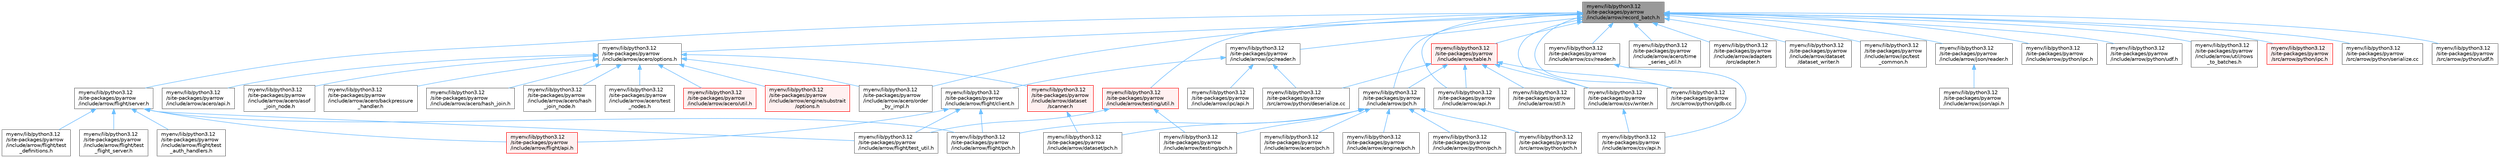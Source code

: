 digraph "myenv/lib/python3.12/site-packages/pyarrow/include/arrow/record_batch.h"
{
 // LATEX_PDF_SIZE
  bgcolor="transparent";
  edge [fontname=Helvetica,fontsize=10,labelfontname=Helvetica,labelfontsize=10];
  node [fontname=Helvetica,fontsize=10,shape=box,height=0.2,width=0.4];
  Node1 [id="Node000001",label="myenv/lib/python3.12\l/site-packages/pyarrow\l/include/arrow/record_batch.h",height=0.2,width=0.4,color="gray40", fillcolor="grey60", style="filled", fontcolor="black",tooltip=" "];
  Node1 -> Node2 [id="edge1_Node000001_Node000002",dir="back",color="steelblue1",style="solid",tooltip=" "];
  Node2 [id="Node000002",label="myenv/lib/python3.12\l/site-packages/pyarrow\l/include/arrow/acero/options.h",height=0.2,width=0.4,color="grey40", fillcolor="white", style="filled",URL="$acero_2options_8h.html",tooltip=" "];
  Node2 -> Node3 [id="edge2_Node000002_Node000003",dir="back",color="steelblue1",style="solid",tooltip=" "];
  Node3 [id="Node000003",label="myenv/lib/python3.12\l/site-packages/pyarrow\l/include/arrow/acero/api.h",height=0.2,width=0.4,color="grey40", fillcolor="white", style="filled",URL="$include_2arrow_2acero_2api_8h.html",tooltip=" "];
  Node2 -> Node4 [id="edge3_Node000002_Node000004",dir="back",color="steelblue1",style="solid",tooltip=" "];
  Node4 [id="Node000004",label="myenv/lib/python3.12\l/site-packages/pyarrow\l/include/arrow/acero/asof\l_join_node.h",height=0.2,width=0.4,color="grey40", fillcolor="white", style="filled",URL="$asof__join__node_8h.html",tooltip=" "];
  Node2 -> Node5 [id="edge4_Node000002_Node000005",dir="back",color="steelblue1",style="solid",tooltip=" "];
  Node5 [id="Node000005",label="myenv/lib/python3.12\l/site-packages/pyarrow\l/include/arrow/acero/backpressure\l_handler.h",height=0.2,width=0.4,color="grey40", fillcolor="white", style="filled",URL="$backpressure__handler_8h.html",tooltip=" "];
  Node2 -> Node6 [id="edge5_Node000002_Node000006",dir="back",color="steelblue1",style="solid",tooltip=" "];
  Node6 [id="Node000006",label="myenv/lib/python3.12\l/site-packages/pyarrow\l/include/arrow/acero/hash_join.h",height=0.2,width=0.4,color="grey40", fillcolor="white", style="filled",URL="$hash__join_8h.html",tooltip=" "];
  Node2 -> Node7 [id="edge6_Node000002_Node000007",dir="back",color="steelblue1",style="solid",tooltip=" "];
  Node7 [id="Node000007",label="myenv/lib/python3.12\l/site-packages/pyarrow\l/include/arrow/acero/hash\l_join_node.h",height=0.2,width=0.4,color="grey40", fillcolor="white", style="filled",URL="$hash__join__node_8h.html",tooltip=" "];
  Node2 -> Node8 [id="edge7_Node000002_Node000008",dir="back",color="steelblue1",style="solid",tooltip=" "];
  Node8 [id="Node000008",label="myenv/lib/python3.12\l/site-packages/pyarrow\l/include/arrow/acero/order\l_by_impl.h",height=0.2,width=0.4,color="grey40", fillcolor="white", style="filled",URL="$order__by__impl_8h.html",tooltip=" "];
  Node2 -> Node9 [id="edge8_Node000002_Node000009",dir="back",color="steelblue1",style="solid",tooltip=" "];
  Node9 [id="Node000009",label="myenv/lib/python3.12\l/site-packages/pyarrow\l/include/arrow/acero/test\l_nodes.h",height=0.2,width=0.4,color="grey40", fillcolor="white", style="filled",URL="$test__nodes_8h.html",tooltip=" "];
  Node2 -> Node10 [id="edge9_Node000002_Node000010",dir="back",color="steelblue1",style="solid",tooltip=" "];
  Node10 [id="Node000010",label="myenv/lib/python3.12\l/site-packages/pyarrow\l/include/arrow/acero/util.h",height=0.2,width=0.4,color="red", fillcolor="#FFF0F0", style="filled",URL="$acero_2util_8h.html",tooltip=" "];
  Node2 -> Node15 [id="edge10_Node000002_Node000015",dir="back",color="steelblue1",style="solid",tooltip=" "];
  Node15 [id="Node000015",label="myenv/lib/python3.12\l/site-packages/pyarrow\l/include/arrow/dataset\l/scanner.h",height=0.2,width=0.4,color="red", fillcolor="#FFF0F0", style="filled",URL="$scanner_8h.html",tooltip=" "];
  Node15 -> Node24 [id="edge11_Node000015_Node000024",dir="back",color="steelblue1",style="solid",tooltip=" "];
  Node24 [id="Node000024",label="myenv/lib/python3.12\l/site-packages/pyarrow\l/include/arrow/dataset/pch.h",height=0.2,width=0.4,color="grey40", fillcolor="white", style="filled",URL="$include_2arrow_2dataset_2pch_8h.html",tooltip=" "];
  Node2 -> Node25 [id="edge12_Node000002_Node000025",dir="back",color="steelblue1",style="solid",tooltip=" "];
  Node25 [id="Node000025",label="myenv/lib/python3.12\l/site-packages/pyarrow\l/include/arrow/engine/substrait\l/options.h",height=0.2,width=0.4,color="red", fillcolor="#FFF0F0", style="filled",URL="$engine_2substrait_2options_8h.html",tooltip=" "];
  Node1 -> Node8 [id="edge13_Node000001_Node000008",dir="back",color="steelblue1",style="solid",tooltip=" "];
  Node1 -> Node30 [id="edge14_Node000001_Node000030",dir="back",color="steelblue1",style="solid",tooltip=" "];
  Node30 [id="Node000030",label="myenv/lib/python3.12\l/site-packages/pyarrow\l/include/arrow/acero/time\l_series_util.h",height=0.2,width=0.4,color="grey40", fillcolor="white", style="filled",URL="$time__series__util_8h.html",tooltip=" "];
  Node1 -> Node31 [id="edge15_Node000001_Node000031",dir="back",color="steelblue1",style="solid",tooltip=" "];
  Node31 [id="Node000031",label="myenv/lib/python3.12\l/site-packages/pyarrow\l/include/arrow/adapters\l/orc/adapter.h",height=0.2,width=0.4,color="grey40", fillcolor="white", style="filled",URL="$adapter_8h.html",tooltip=" "];
  Node1 -> Node32 [id="edge16_Node000001_Node000032",dir="back",color="steelblue1",style="solid",tooltip=" "];
  Node32 [id="Node000032",label="myenv/lib/python3.12\l/site-packages/pyarrow\l/include/arrow/api.h",height=0.2,width=0.4,color="grey40", fillcolor="white", style="filled",URL="$include_2arrow_2api_8h.html",tooltip=" "];
  Node1 -> Node33 [id="edge17_Node000001_Node000033",dir="back",color="steelblue1",style="solid",tooltip=" "];
  Node33 [id="Node000033",label="myenv/lib/python3.12\l/site-packages/pyarrow\l/include/arrow/csv/reader.h",height=0.2,width=0.4,color="grey40", fillcolor="white", style="filled",URL="$arrow_2csv_2reader_8h.html",tooltip=" "];
  Node33 -> Node34 [id="edge18_Node000033_Node000034",dir="back",color="steelblue1",style="solid",tooltip=" "];
  Node34 [id="Node000034",label="myenv/lib/python3.12\l/site-packages/pyarrow\l/include/arrow/csv/api.h",height=0.2,width=0.4,color="grey40", fillcolor="white", style="filled",URL="$include_2arrow_2csv_2api_8h.html",tooltip=" "];
  Node1 -> Node35 [id="edge19_Node000001_Node000035",dir="back",color="steelblue1",style="solid",tooltip=" "];
  Node35 [id="Node000035",label="myenv/lib/python3.12\l/site-packages/pyarrow\l/include/arrow/csv/writer.h",height=0.2,width=0.4,color="grey40", fillcolor="white", style="filled",URL="$arrow_2csv_2writer_8h.html",tooltip=" "];
  Node35 -> Node34 [id="edge20_Node000035_Node000034",dir="back",color="steelblue1",style="solid",tooltip=" "];
  Node1 -> Node18 [id="edge21_Node000001_Node000018",dir="back",color="steelblue1",style="solid",tooltip=" "];
  Node18 [id="Node000018",label="myenv/lib/python3.12\l/site-packages/pyarrow\l/include/arrow/dataset\l/dataset_writer.h",height=0.2,width=0.4,color="grey40", fillcolor="white", style="filled",URL="$dataset__writer_8h.html",tooltip=" "];
  Node1 -> Node36 [id="edge22_Node000001_Node000036",dir="back",color="steelblue1",style="solid",tooltip=" "];
  Node36 [id="Node000036",label="myenv/lib/python3.12\l/site-packages/pyarrow\l/include/arrow/flight/server.h",height=0.2,width=0.4,color="grey40", fillcolor="white", style="filled",URL="$server_8h.html",tooltip=" "];
  Node36 -> Node37 [id="edge23_Node000036_Node000037",dir="back",color="steelblue1",style="solid",tooltip=" "];
  Node37 [id="Node000037",label="myenv/lib/python3.12\l/site-packages/pyarrow\l/include/arrow/flight/api.h",height=0.2,width=0.4,color="red", fillcolor="#FFF0F0", style="filled",URL="$include_2arrow_2flight_2api_8h.html",tooltip=" "];
  Node36 -> Node40 [id="edge24_Node000036_Node000040",dir="back",color="steelblue1",style="solid",tooltip=" "];
  Node40 [id="Node000040",label="myenv/lib/python3.12\l/site-packages/pyarrow\l/include/arrow/flight/pch.h",height=0.2,width=0.4,color="grey40", fillcolor="white", style="filled",URL="$include_2arrow_2flight_2pch_8h.html",tooltip=" "];
  Node36 -> Node41 [id="edge25_Node000036_Node000041",dir="back",color="steelblue1",style="solid",tooltip=" "];
  Node41 [id="Node000041",label="myenv/lib/python3.12\l/site-packages/pyarrow\l/include/arrow/flight/test\l_auth_handlers.h",height=0.2,width=0.4,color="grey40", fillcolor="white", style="filled",URL="$test__auth__handlers_8h.html",tooltip=" "];
  Node36 -> Node42 [id="edge26_Node000036_Node000042",dir="back",color="steelblue1",style="solid",tooltip=" "];
  Node42 [id="Node000042",label="myenv/lib/python3.12\l/site-packages/pyarrow\l/include/arrow/flight/test\l_definitions.h",height=0.2,width=0.4,color="grey40", fillcolor="white", style="filled",URL="$test__definitions_8h.html",tooltip=" "];
  Node36 -> Node43 [id="edge27_Node000036_Node000043",dir="back",color="steelblue1",style="solid",tooltip=" "];
  Node43 [id="Node000043",label="myenv/lib/python3.12\l/site-packages/pyarrow\l/include/arrow/flight/test\l_flight_server.h",height=0.2,width=0.4,color="grey40", fillcolor="white", style="filled",URL="$test__flight__server_8h.html",tooltip=" "];
  Node36 -> Node44 [id="edge28_Node000036_Node000044",dir="back",color="steelblue1",style="solid",tooltip=" "];
  Node44 [id="Node000044",label="myenv/lib/python3.12\l/site-packages/pyarrow\l/include/arrow/flight/test_util.h",height=0.2,width=0.4,color="grey40", fillcolor="white", style="filled",URL="$arrow_2flight_2test__util_8h.html",tooltip=" "];
  Node1 -> Node45 [id="edge29_Node000001_Node000045",dir="back",color="steelblue1",style="solid",tooltip=" "];
  Node45 [id="Node000045",label="myenv/lib/python3.12\l/site-packages/pyarrow\l/include/arrow/ipc/reader.h",height=0.2,width=0.4,color="grey40", fillcolor="white", style="filled",URL="$arrow_2ipc_2reader_8h.html",tooltip=" "];
  Node45 -> Node46 [id="edge30_Node000045_Node000046",dir="back",color="steelblue1",style="solid",tooltip=" "];
  Node46 [id="Node000046",label="myenv/lib/python3.12\l/site-packages/pyarrow\l/include/arrow/flight/client.h",height=0.2,width=0.4,color="grey40", fillcolor="white", style="filled",URL="$client_8h.html",tooltip=" "];
  Node46 -> Node37 [id="edge31_Node000046_Node000037",dir="back",color="steelblue1",style="solid",tooltip=" "];
  Node46 -> Node40 [id="edge32_Node000046_Node000040",dir="back",color="steelblue1",style="solid",tooltip=" "];
  Node46 -> Node44 [id="edge33_Node000046_Node000044",dir="back",color="steelblue1",style="solid",tooltip=" "];
  Node45 -> Node47 [id="edge34_Node000045_Node000047",dir="back",color="steelblue1",style="solid",tooltip=" "];
  Node47 [id="Node000047",label="myenv/lib/python3.12\l/site-packages/pyarrow\l/include/arrow/ipc/api.h",height=0.2,width=0.4,color="grey40", fillcolor="white", style="filled",URL="$include_2arrow_2ipc_2api_8h.html",tooltip=" "];
  Node45 -> Node48 [id="edge35_Node000045_Node000048",dir="back",color="steelblue1",style="solid",tooltip=" "];
  Node48 [id="Node000048",label="myenv/lib/python3.12\l/site-packages/pyarrow\l/src/arrow/python/deserialize.cc",height=0.2,width=0.4,color="grey40", fillcolor="white", style="filled",URL="$deserialize_8cc.html",tooltip=" "];
  Node1 -> Node49 [id="edge36_Node000001_Node000049",dir="back",color="steelblue1",style="solid",tooltip=" "];
  Node49 [id="Node000049",label="myenv/lib/python3.12\l/site-packages/pyarrow\l/include/arrow/ipc/test\l_common.h",height=0.2,width=0.4,color="grey40", fillcolor="white", style="filled",URL="$ipc_2test__common_8h.html",tooltip=" "];
  Node1 -> Node50 [id="edge37_Node000001_Node000050",dir="back",color="steelblue1",style="solid",tooltip=" "];
  Node50 [id="Node000050",label="myenv/lib/python3.12\l/site-packages/pyarrow\l/include/arrow/json/reader.h",height=0.2,width=0.4,color="grey40", fillcolor="white", style="filled",URL="$arrow_2json_2reader_8h.html",tooltip=" "];
  Node50 -> Node51 [id="edge38_Node000050_Node000051",dir="back",color="steelblue1",style="solid",tooltip=" "];
  Node51 [id="Node000051",label="myenv/lib/python3.12\l/site-packages/pyarrow\l/include/arrow/json/api.h",height=0.2,width=0.4,color="grey40", fillcolor="white", style="filled",URL="$include_2arrow_2json_2api_8h.html",tooltip=" "];
  Node1 -> Node52 [id="edge39_Node000001_Node000052",dir="back",color="steelblue1",style="solid",tooltip=" "];
  Node52 [id="Node000052",label="myenv/lib/python3.12\l/site-packages/pyarrow\l/include/arrow/pch.h",height=0.2,width=0.4,color="grey40", fillcolor="white", style="filled",URL="$include_2arrow_2pch_8h.html",tooltip=" "];
  Node52 -> Node53 [id="edge40_Node000052_Node000053",dir="back",color="steelblue1",style="solid",tooltip=" "];
  Node53 [id="Node000053",label="myenv/lib/python3.12\l/site-packages/pyarrow\l/include/arrow/acero/pch.h",height=0.2,width=0.4,color="grey40", fillcolor="white", style="filled",URL="$include_2arrow_2acero_2pch_8h.html",tooltip=" "];
  Node52 -> Node24 [id="edge41_Node000052_Node000024",dir="back",color="steelblue1",style="solid",tooltip=" "];
  Node52 -> Node54 [id="edge42_Node000052_Node000054",dir="back",color="steelblue1",style="solid",tooltip=" "];
  Node54 [id="Node000054",label="myenv/lib/python3.12\l/site-packages/pyarrow\l/include/arrow/engine/pch.h",height=0.2,width=0.4,color="grey40", fillcolor="white", style="filled",URL="$include_2arrow_2engine_2pch_8h.html",tooltip=" "];
  Node52 -> Node40 [id="edge43_Node000052_Node000040",dir="back",color="steelblue1",style="solid",tooltip=" "];
  Node52 -> Node55 [id="edge44_Node000052_Node000055",dir="back",color="steelblue1",style="solid",tooltip=" "];
  Node55 [id="Node000055",label="myenv/lib/python3.12\l/site-packages/pyarrow\l/include/arrow/python/pch.h",height=0.2,width=0.4,color="grey40", fillcolor="white", style="filled",URL="$include_2arrow_2python_2pch_8h.html",tooltip=" "];
  Node52 -> Node56 [id="edge45_Node000052_Node000056",dir="back",color="steelblue1",style="solid",tooltip=" "];
  Node56 [id="Node000056",label="myenv/lib/python3.12\l/site-packages/pyarrow\l/include/arrow/testing/pch.h",height=0.2,width=0.4,color="grey40", fillcolor="white", style="filled",URL="$include_2arrow_2testing_2pch_8h.html",tooltip=" "];
  Node52 -> Node57 [id="edge46_Node000052_Node000057",dir="back",color="steelblue1",style="solid",tooltip=" "];
  Node57 [id="Node000057",label="myenv/lib/python3.12\l/site-packages/pyarrow\l/src/arrow/python/pch.h",height=0.2,width=0.4,color="grey40", fillcolor="white", style="filled",URL="$src_2arrow_2python_2pch_8h.html",tooltip=" "];
  Node1 -> Node58 [id="edge47_Node000001_Node000058",dir="back",color="steelblue1",style="solid",tooltip=" "];
  Node58 [id="Node000058",label="myenv/lib/python3.12\l/site-packages/pyarrow\l/include/arrow/python/ipc.h",height=0.2,width=0.4,color="grey40", fillcolor="white", style="filled",URL="$include_2arrow_2python_2ipc_8h.html",tooltip=" "];
  Node1 -> Node59 [id="edge48_Node000001_Node000059",dir="back",color="steelblue1",style="solid",tooltip=" "];
  Node59 [id="Node000059",label="myenv/lib/python3.12\l/site-packages/pyarrow\l/include/arrow/python/udf.h",height=0.2,width=0.4,color="grey40", fillcolor="white", style="filled",URL="$include_2arrow_2python_2udf_8h.html",tooltip=" "];
  Node1 -> Node60 [id="edge49_Node000001_Node000060",dir="back",color="steelblue1",style="solid",tooltip=" "];
  Node60 [id="Node000060",label="myenv/lib/python3.12\l/site-packages/pyarrow\l/include/arrow/table.h",height=0.2,width=0.4,color="red", fillcolor="#FFF0F0", style="filled",URL="$table_8h.html",tooltip=" "];
  Node60 -> Node32 [id="edge50_Node000060_Node000032",dir="back",color="steelblue1",style="solid",tooltip=" "];
  Node60 -> Node35 [id="edge51_Node000060_Node000035",dir="back",color="steelblue1",style="solid",tooltip=" "];
  Node60 -> Node52 [id="edge52_Node000060_Node000052",dir="back",color="steelblue1",style="solid",tooltip=" "];
  Node60 -> Node61 [id="edge53_Node000060_Node000061",dir="back",color="steelblue1",style="solid",tooltip=" "];
  Node61 [id="Node000061",label="myenv/lib/python3.12\l/site-packages/pyarrow\l/include/arrow/stl.h",height=0.2,width=0.4,color="grey40", fillcolor="white", style="filled",URL="$stl_8h.html",tooltip=" "];
  Node60 -> Node48 [id="edge54_Node000060_Node000048",dir="back",color="steelblue1",style="solid",tooltip=" "];
  Node60 -> Node63 [id="edge55_Node000060_Node000063",dir="back",color="steelblue1",style="solid",tooltip=" "];
  Node63 [id="Node000063",label="myenv/lib/python3.12\l/site-packages/pyarrow\l/src/arrow/python/gdb.cc",height=0.2,width=0.4,color="grey40", fillcolor="white", style="filled",URL="$gdb_8cc.html",tooltip=" "];
  Node1 -> Node68 [id="edge56_Node000001_Node000068",dir="back",color="steelblue1",style="solid",tooltip=" "];
  Node68 [id="Node000068",label="myenv/lib/python3.12\l/site-packages/pyarrow\l/include/arrow/testing/util.h",height=0.2,width=0.4,color="red", fillcolor="#FFF0F0", style="filled",URL="$testing_2util_8h.html",tooltip=" "];
  Node68 -> Node44 [id="edge57_Node000068_Node000044",dir="back",color="steelblue1",style="solid",tooltip=" "];
  Node68 -> Node56 [id="edge58_Node000068_Node000056",dir="back",color="steelblue1",style="solid",tooltip=" "];
  Node1 -> Node73 [id="edge59_Node000001_Node000073",dir="back",color="steelblue1",style="solid",tooltip=" "];
  Node73 [id="Node000073",label="myenv/lib/python3.12\l/site-packages/pyarrow\l/include/arrow/util/rows\l_to_batches.h",height=0.2,width=0.4,color="grey40", fillcolor="white", style="filled",URL="$rows__to__batches_8h.html",tooltip=" "];
  Node1 -> Node63 [id="edge60_Node000001_Node000063",dir="back",color="steelblue1",style="solid",tooltip=" "];
  Node1 -> Node74 [id="edge61_Node000001_Node000074",dir="back",color="steelblue1",style="solid",tooltip=" "];
  Node74 [id="Node000074",label="myenv/lib/python3.12\l/site-packages/pyarrow\l/src/arrow/python/ipc.h",height=0.2,width=0.4,color="red", fillcolor="#FFF0F0", style="filled",URL="$src_2arrow_2python_2ipc_8h.html",tooltip=" "];
  Node1 -> Node76 [id="edge62_Node000001_Node000076",dir="back",color="steelblue1",style="solid",tooltip=" "];
  Node76 [id="Node000076",label="myenv/lib/python3.12\l/site-packages/pyarrow\l/src/arrow/python/serialize.cc",height=0.2,width=0.4,color="grey40", fillcolor="white", style="filled",URL="$serialize_8cc.html",tooltip=" "];
  Node1 -> Node77 [id="edge63_Node000001_Node000077",dir="back",color="steelblue1",style="solid",tooltip=" "];
  Node77 [id="Node000077",label="myenv/lib/python3.12\l/site-packages/pyarrow\l/src/arrow/python/udf.h",height=0.2,width=0.4,color="grey40", fillcolor="white", style="filled",URL="$src_2arrow_2python_2udf_8h.html",tooltip=" "];
}
